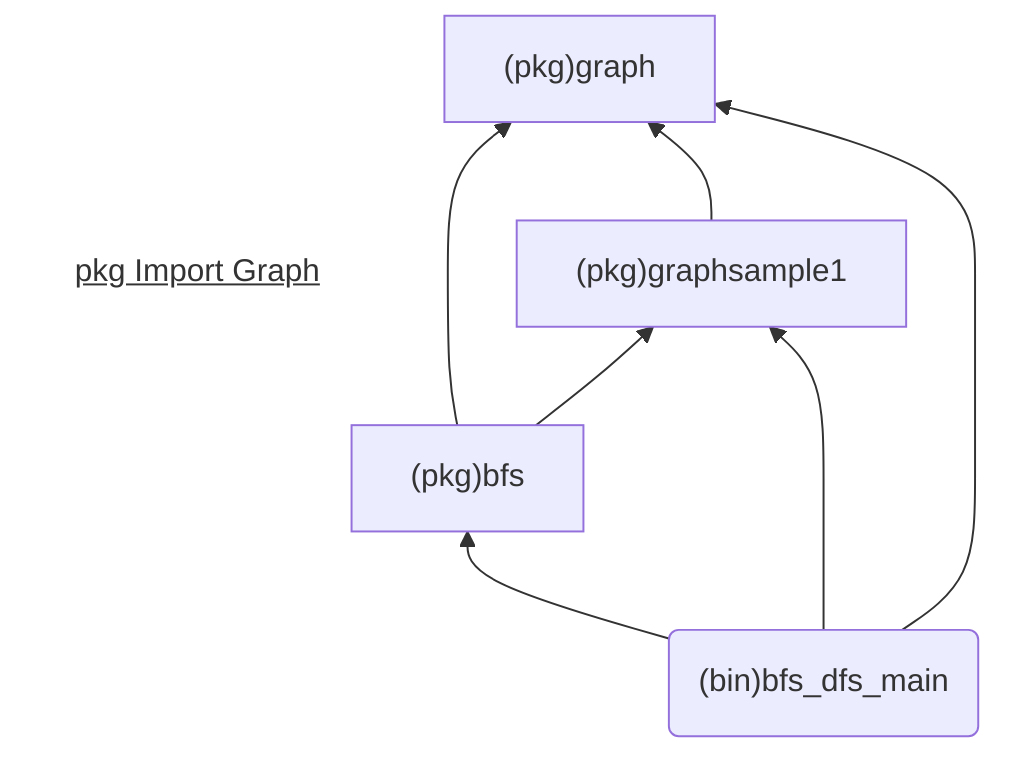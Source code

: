 %% Call below command to convert .mmd to .png
%%  Adjust -w or -H if necessary
%% mmdc -p puppeteer-config.json -i golang_pkg_import_graph.mmd -o golang_pkg_import_graph.mmd.png -w 960 -H 540

%%```mermaid

graph BT

Title[<u> pkg Import Graph</u>]
Title-->pkggraph
style Title fill:#FFF,stroke:#FFF
linkStyle 0 stroke:#FFF,stroke-width:0;

pkggraphsample1["(pkg)graphsample1"] --> pkggraph["(pkg)graph"]
pkgbfs["(pkg)bfs"] --> pkggraph
pkgbfs --> pkggraphsample1
bfs_dfs_main("(bin)bfs_dfs_main") --> pkgbfs
bfs_dfs_main --> pkggraphsample1
bfs_dfs_main --> pkggraph

%%```